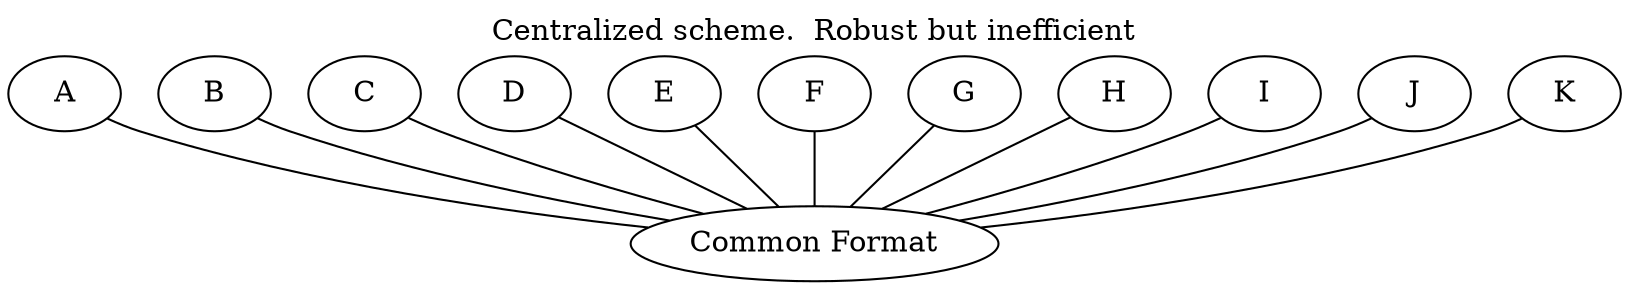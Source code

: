 graph {
    overlap=False;
    splines=True;
    
A -- "Common Format"
B -- "Common Format"
C -- "Common Format"
D -- "Common Format"
E -- "Common Format"
F -- "Common Format"
G -- "Common Format"
H -- "Common Format"
I -- "Common Format"
J -- "Common Format"
K -- "Common Format"
    labelloc="t";
    label="Centralized scheme.  Robust but inefficient";
}
